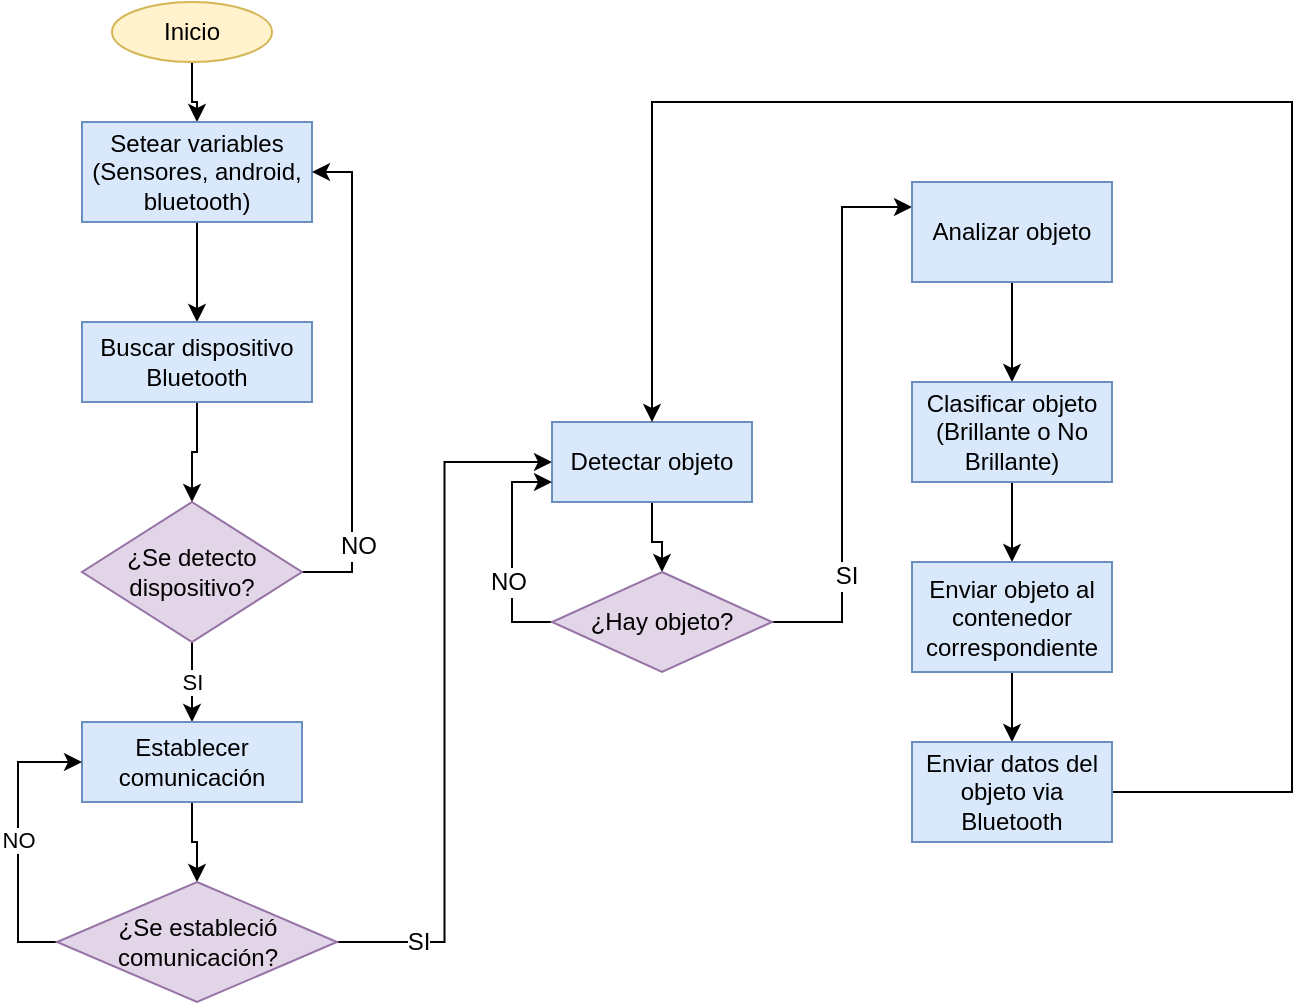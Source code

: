<mxfile version="12.3.0" type="github" pages="1">
  <diagram id="STlTrTyaFdxh5K6iM4i-" name="Page-1">
    <mxGraphModel dx="1038" dy="541" grid="1" gridSize="10" guides="1" tooltips="1" connect="1" arrows="1" fold="1" page="1" pageScale="1" pageWidth="827" pageHeight="1169" math="0" shadow="0">
      <root>
        <mxCell id="0"/>
        <mxCell id="1" parent="0"/>
        <mxCell id="9s9EcDKqrtFWLL4vESNv-3" style="edgeStyle=orthogonalEdgeStyle;rounded=0;orthogonalLoop=1;jettySize=auto;html=1;entryX=0.5;entryY=0;entryDx=0;entryDy=0;" parent="1" source="9s9EcDKqrtFWLL4vESNv-1" target="9s9EcDKqrtFWLL4vESNv-2" edge="1">
          <mxGeometry relative="1" as="geometry"/>
        </mxCell>
        <mxCell id="9s9EcDKqrtFWLL4vESNv-1" value="Inicio" style="ellipse;whiteSpace=wrap;html=1;fillColor=#fff2cc;strokeColor=#d6b656;" parent="1" vertex="1">
          <mxGeometry x="80" y="20" width="80" height="30" as="geometry"/>
        </mxCell>
        <mxCell id="9s9EcDKqrtFWLL4vESNv-6" style="edgeStyle=orthogonalEdgeStyle;rounded=0;orthogonalLoop=1;jettySize=auto;html=1;entryX=0.5;entryY=0;entryDx=0;entryDy=0;" parent="1" source="9s9EcDKqrtFWLL4vESNv-2" target="9s9EcDKqrtFWLL4vESNv-4" edge="1">
          <mxGeometry relative="1" as="geometry"/>
        </mxCell>
        <mxCell id="9s9EcDKqrtFWLL4vESNv-2" value="Setear variables (Sensores, android, bluetooth)" style="rounded=0;whiteSpace=wrap;html=1;fillColor=#dae8fc;strokeColor=#6c8ebf;" parent="1" vertex="1">
          <mxGeometry x="65" y="80" width="115" height="50" as="geometry"/>
        </mxCell>
        <mxCell id="9s9EcDKqrtFWLL4vESNv-8" style="edgeStyle=orthogonalEdgeStyle;rounded=0;orthogonalLoop=1;jettySize=auto;html=1;entryX=0.5;entryY=0;entryDx=0;entryDy=0;" parent="1" source="9s9EcDKqrtFWLL4vESNv-4" target="9s9EcDKqrtFWLL4vESNv-7" edge="1">
          <mxGeometry relative="1" as="geometry"/>
        </mxCell>
        <mxCell id="9s9EcDKqrtFWLL4vESNv-4" value="Buscar dispositivo Bluetooth" style="rounded=0;whiteSpace=wrap;html=1;fillColor=#dae8fc;strokeColor=#6c8ebf;" parent="1" vertex="1">
          <mxGeometry x="65" y="180" width="115" height="40" as="geometry"/>
        </mxCell>
        <mxCell id="9s9EcDKqrtFWLL4vESNv-9" style="edgeStyle=orthogonalEdgeStyle;rounded=0;orthogonalLoop=1;jettySize=auto;html=1;entryX=1;entryY=0.5;entryDx=0;entryDy=0;" parent="1" source="9s9EcDKqrtFWLL4vESNv-7" target="9s9EcDKqrtFWLL4vESNv-2" edge="1">
          <mxGeometry relative="1" as="geometry">
            <Array as="points">
              <mxPoint x="200" y="305"/>
              <mxPoint x="200" y="105"/>
            </Array>
          </mxGeometry>
        </mxCell>
        <mxCell id="9s9EcDKqrtFWLL4vESNv-10" value="&lt;div&gt;NO&lt;/div&gt;" style="text;html=1;align=center;verticalAlign=middle;resizable=0;points=[];;labelBackgroundColor=#ffffff;" parent="9s9EcDKqrtFWLL4vESNv-9" vertex="1" connectable="0">
          <mxGeometry x="-0.796" y="13" relative="1" as="geometry">
            <mxPoint x="16" y="-13" as="offset"/>
          </mxGeometry>
        </mxCell>
        <mxCell id="9s9EcDKqrtFWLL4vESNv-12" value="&lt;div&gt;SI&lt;/div&gt;" style="edgeStyle=orthogonalEdgeStyle;rounded=0;orthogonalLoop=1;jettySize=auto;html=1;" parent="1" source="9s9EcDKqrtFWLL4vESNv-7" target="9s9EcDKqrtFWLL4vESNv-11" edge="1">
          <mxGeometry relative="1" as="geometry"/>
        </mxCell>
        <mxCell id="9s9EcDKqrtFWLL4vESNv-7" value="¿Se detecto dispositivo?" style="rhombus;whiteSpace=wrap;html=1;fillColor=#e1d5e7;strokeColor=#9673a6;" parent="1" vertex="1">
          <mxGeometry x="65" y="270" width="110" height="70" as="geometry"/>
        </mxCell>
        <mxCell id="9s9EcDKqrtFWLL4vESNv-14" style="edgeStyle=orthogonalEdgeStyle;rounded=0;orthogonalLoop=1;jettySize=auto;html=1;entryX=0.5;entryY=0;entryDx=0;entryDy=0;" parent="1" source="9s9EcDKqrtFWLL4vESNv-11" target="9s9EcDKqrtFWLL4vESNv-13" edge="1">
          <mxGeometry relative="1" as="geometry"/>
        </mxCell>
        <mxCell id="9s9EcDKqrtFWLL4vESNv-11" value="Establecer comunicación" style="rounded=0;whiteSpace=wrap;html=1;fillColor=#dae8fc;strokeColor=#6c8ebf;" parent="1" vertex="1">
          <mxGeometry x="65" y="380" width="110" height="40" as="geometry"/>
        </mxCell>
        <mxCell id="9s9EcDKqrtFWLL4vESNv-15" value="&lt;div&gt;NO&lt;/div&gt;" style="edgeStyle=orthogonalEdgeStyle;rounded=0;orthogonalLoop=1;jettySize=auto;html=1;entryX=0;entryY=0.5;entryDx=0;entryDy=0;" parent="1" source="9s9EcDKqrtFWLL4vESNv-13" target="9s9EcDKqrtFWLL4vESNv-11" edge="1">
          <mxGeometry relative="1" as="geometry">
            <Array as="points">
              <mxPoint x="33" y="490"/>
              <mxPoint x="33" y="400"/>
            </Array>
          </mxGeometry>
        </mxCell>
        <mxCell id="9s9EcDKqrtFWLL4vESNv-20" style="edgeStyle=orthogonalEdgeStyle;rounded=0;orthogonalLoop=1;jettySize=auto;html=1;entryX=0;entryY=0.5;entryDx=0;entryDy=0;" parent="1" source="9s9EcDKqrtFWLL4vESNv-13" target="9s9EcDKqrtFWLL4vESNv-16" edge="1">
          <mxGeometry relative="1" as="geometry"/>
        </mxCell>
        <mxCell id="9s9EcDKqrtFWLL4vESNv-21" value="SI" style="text;html=1;align=center;verticalAlign=middle;resizable=0;points=[];;labelBackgroundColor=#ffffff;" parent="9s9EcDKqrtFWLL4vESNv-20" vertex="1" connectable="0">
          <mxGeometry x="-0.773" relative="1" as="geometry">
            <mxPoint x="1" as="offset"/>
          </mxGeometry>
        </mxCell>
        <mxCell id="9s9EcDKqrtFWLL4vESNv-13" value="¿Se estableció comunicación?" style="rhombus;whiteSpace=wrap;html=1;fillColor=#e1d5e7;strokeColor=#9673a6;" parent="1" vertex="1">
          <mxGeometry x="52.5" y="460" width="140" height="60" as="geometry"/>
        </mxCell>
        <mxCell id="9s9EcDKqrtFWLL4vESNv-22" style="edgeStyle=orthogonalEdgeStyle;rounded=0;orthogonalLoop=1;jettySize=auto;html=1;entryX=0.5;entryY=0;entryDx=0;entryDy=0;" parent="1" source="9s9EcDKqrtFWLL4vESNv-16" target="9s9EcDKqrtFWLL4vESNv-19" edge="1">
          <mxGeometry relative="1" as="geometry"/>
        </mxCell>
        <mxCell id="9s9EcDKqrtFWLL4vESNv-16" value="&lt;div&gt;Detectar objeto&lt;/div&gt;" style="rounded=0;whiteSpace=wrap;html=1;fillColor=#dae8fc;strokeColor=#6c8ebf;" parent="1" vertex="1">
          <mxGeometry x="300" y="230" width="100" height="40" as="geometry"/>
        </mxCell>
        <mxCell id="9s9EcDKqrtFWLL4vESNv-23" style="edgeStyle=orthogonalEdgeStyle;rounded=0;orthogonalLoop=1;jettySize=auto;html=1;" parent="1" source="9s9EcDKqrtFWLL4vESNv-19" edge="1">
          <mxGeometry relative="1" as="geometry">
            <mxPoint x="300" y="260" as="targetPoint"/>
            <Array as="points">
              <mxPoint x="280" y="330"/>
              <mxPoint x="280" y="260"/>
            </Array>
          </mxGeometry>
        </mxCell>
        <mxCell id="9s9EcDKqrtFWLL4vESNv-24" value="NO" style="text;html=1;align=center;verticalAlign=middle;resizable=0;points=[];;labelBackgroundColor=#ffffff;" parent="9s9EcDKqrtFWLL4vESNv-23" vertex="1" connectable="0">
          <mxGeometry x="-0.273" y="2" relative="1" as="geometry">
            <mxPoint as="offset"/>
          </mxGeometry>
        </mxCell>
        <mxCell id="9s9EcDKqrtFWLL4vESNv-28" style="edgeStyle=orthogonalEdgeStyle;rounded=0;orthogonalLoop=1;jettySize=auto;html=1;entryX=0;entryY=0.25;entryDx=0;entryDy=0;" parent="1" source="9s9EcDKqrtFWLL4vESNv-19" target="9s9EcDKqrtFWLL4vESNv-25" edge="1">
          <mxGeometry relative="1" as="geometry"/>
        </mxCell>
        <mxCell id="9s9EcDKqrtFWLL4vESNv-29" value="SI" style="text;html=1;align=center;verticalAlign=middle;resizable=0;points=[];;labelBackgroundColor=#ffffff;" parent="9s9EcDKqrtFWLL4vESNv-28" vertex="1" connectable="0">
          <mxGeometry x="-0.722" y="20" relative="1" as="geometry">
            <mxPoint x="22" y="-20" as="offset"/>
          </mxGeometry>
        </mxCell>
        <mxCell id="9s9EcDKqrtFWLL4vESNv-19" value="¿Hay objeto?" style="rhombus;whiteSpace=wrap;html=1;fillColor=#e1d5e7;strokeColor=#9673a6;" parent="1" vertex="1">
          <mxGeometry x="300" y="305" width="110" height="50" as="geometry"/>
        </mxCell>
        <mxCell id="9s9EcDKqrtFWLL4vESNv-27" style="edgeStyle=orthogonalEdgeStyle;rounded=0;orthogonalLoop=1;jettySize=auto;html=1;" parent="1" source="9s9EcDKqrtFWLL4vESNv-25" target="9s9EcDKqrtFWLL4vESNv-26" edge="1">
          <mxGeometry relative="1" as="geometry"/>
        </mxCell>
        <mxCell id="9s9EcDKqrtFWLL4vESNv-25" value="Analizar objeto" style="rounded=0;whiteSpace=wrap;html=1;fillColor=#dae8fc;strokeColor=#6c8ebf;" parent="1" vertex="1">
          <mxGeometry x="480" y="110" width="100" height="50" as="geometry"/>
        </mxCell>
        <mxCell id="9s9EcDKqrtFWLL4vESNv-32" style="edgeStyle=orthogonalEdgeStyle;rounded=0;orthogonalLoop=1;jettySize=auto;html=1;entryX=0.5;entryY=0;entryDx=0;entryDy=0;" parent="1" source="9s9EcDKqrtFWLL4vESNv-26" target="9s9EcDKqrtFWLL4vESNv-30" edge="1">
          <mxGeometry relative="1" as="geometry"/>
        </mxCell>
        <mxCell id="9s9EcDKqrtFWLL4vESNv-26" value="Clasificar objeto (Brillante o No Brillante)" style="rounded=0;whiteSpace=wrap;html=1;fillColor=#dae8fc;strokeColor=#6c8ebf;" parent="1" vertex="1">
          <mxGeometry x="480" y="210" width="100" height="50" as="geometry"/>
        </mxCell>
        <mxCell id="9s9EcDKqrtFWLL4vESNv-34" style="edgeStyle=orthogonalEdgeStyle;rounded=0;orthogonalLoop=1;jettySize=auto;html=1;entryX=0.5;entryY=0;entryDx=0;entryDy=0;" parent="1" source="9s9EcDKqrtFWLL4vESNv-30" target="9s9EcDKqrtFWLL4vESNv-33" edge="1">
          <mxGeometry relative="1" as="geometry"/>
        </mxCell>
        <mxCell id="9s9EcDKqrtFWLL4vESNv-30" value="Enviar objeto al contenedor correspondiente" style="rounded=0;whiteSpace=wrap;html=1;fillColor=#dae8fc;strokeColor=#6c8ebf;" parent="1" vertex="1">
          <mxGeometry x="480" y="300" width="100" height="55" as="geometry"/>
        </mxCell>
        <mxCell id="9s9EcDKqrtFWLL4vESNv-35" style="edgeStyle=orthogonalEdgeStyle;rounded=0;orthogonalLoop=1;jettySize=auto;html=1;entryX=0.5;entryY=0;entryDx=0;entryDy=0;" parent="1" source="9s9EcDKqrtFWLL4vESNv-33" target="9s9EcDKqrtFWLL4vESNv-16" edge="1">
          <mxGeometry relative="1" as="geometry">
            <Array as="points">
              <mxPoint x="670" y="415"/>
              <mxPoint x="670" y="70"/>
              <mxPoint x="350" y="70"/>
            </Array>
          </mxGeometry>
        </mxCell>
        <mxCell id="9s9EcDKqrtFWLL4vESNv-33" value="Enviar datos del objeto via Bluetooth" style="rounded=0;whiteSpace=wrap;html=1;fillColor=#dae8fc;strokeColor=#6c8ebf;" parent="1" vertex="1">
          <mxGeometry x="480" y="390" width="100" height="50" as="geometry"/>
        </mxCell>
      </root>
    </mxGraphModel>
  </diagram>
</mxfile>
